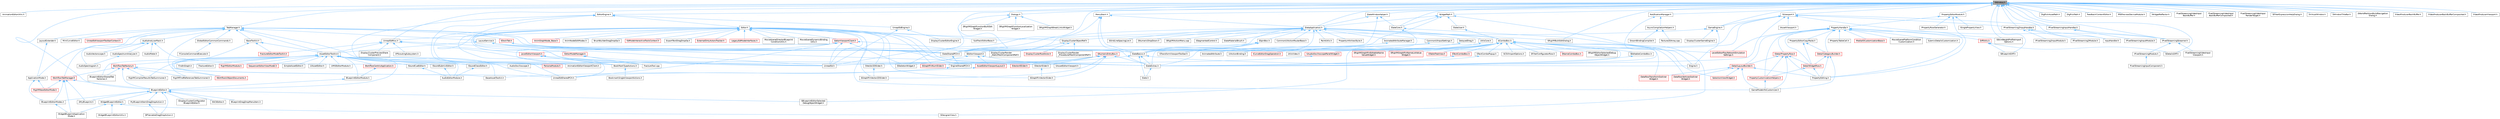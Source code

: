 digraph "SWindow.h"
{
 // INTERACTIVE_SVG=YES
 // LATEX_PDF_SIZE
  bgcolor="transparent";
  edge [fontname=Helvetica,fontsize=10,labelfontname=Helvetica,labelfontsize=10];
  node [fontname=Helvetica,fontsize=10,shape=box,height=0.2,width=0.4];
  Node1 [id="Node000001",label="SWindow.h",height=0.2,width=0.4,color="gray40", fillcolor="grey60", style="filled", fontcolor="black",tooltip=" "];
  Node1 -> Node2 [id="edge1_Node000001_Node000002",dir="back",color="steelblue1",style="solid",tooltip=" "];
  Node2 [id="Node000002",label="AnimationEditorUtils.h",height=0.2,width=0.4,color="grey40", fillcolor="white", style="filled",URL="$df/d23/AnimationEditorUtils_8h.html",tooltip=" "];
  Node1 -> Node3 [id="edge2_Node000001_Node000003",dir="back",color="steelblue1",style="solid",tooltip=" "];
  Node3 [id="Node000003",label="BlueprintEditor.h",height=0.2,width=0.4,color="grey40", fillcolor="white", style="filled",URL="$df/d7d/BlueprintEditor_8h.html",tooltip=" "];
  Node3 -> Node4 [id="edge3_Node000003_Node000004",dir="back",color="steelblue1",style="solid",tooltip=" "];
  Node4 [id="Node000004",label="BPVariableDragDropAction.h",height=0.2,width=0.4,color="grey40", fillcolor="white", style="filled",URL="$dd/d23/BPVariableDragDropAction_8h.html",tooltip=" "];
  Node3 -> Node5 [id="edge4_Node000003_Node000005",dir="back",color="steelblue1",style="solid",tooltip=" "];
  Node5 [id="Node000005",label="BlueprintDragDropMenuItem.h",height=0.2,width=0.4,color="grey40", fillcolor="white", style="filled",URL="$dc/deb/BlueprintDragDropMenuItem_8h.html",tooltip=" "];
  Node3 -> Node6 [id="edge5_Node000003_Node000006",dir="back",color="steelblue1",style="solid",tooltip=" "];
  Node6 [id="Node000006",label="BlueprintEditorModes.h",height=0.2,width=0.4,color="grey40", fillcolor="white", style="filled",URL="$d9/d70/BlueprintEditorModes_8h.html",tooltip=" "];
  Node6 -> Node7 [id="edge6_Node000006_Node000007",dir="back",color="steelblue1",style="solid",tooltip=" "];
  Node7 [id="Node000007",label="WidgetBlueprintApplication\lMode.h",height=0.2,width=0.4,color="grey40", fillcolor="white", style="filled",URL="$d3/d40/WidgetBlueprintApplicationMode_8h.html",tooltip=" "];
  Node3 -> Node8 [id="edge7_Node000003_Node000008",dir="back",color="steelblue1",style="solid",tooltip=" "];
  Node8 [id="Node000008",label="IDisplayClusterConfigurator\lBlueprintEditor.h",height=0.2,width=0.4,color="grey40", fillcolor="white", style="filled",URL="$dd/d4b/IDisplayClusterConfiguratorBlueprintEditor_8h.html",tooltip=" "];
  Node3 -> Node9 [id="edge8_Node000003_Node000009",dir="back",color="steelblue1",style="solid",tooltip=" "];
  Node9 [id="Node000009",label="MyBlueprintItemDragDropAction.h",height=0.2,width=0.4,color="grey40", fillcolor="white", style="filled",URL="$da/d11/MyBlueprintItemDragDropAction_8h.html",tooltip=" "];
  Node9 -> Node4 [id="edge9_Node000009_Node000004",dir="back",color="steelblue1",style="solid",tooltip=" "];
  Node3 -> Node10 [id="edge10_Node000003_Node000010",dir="back",color="steelblue1",style="solid",tooltip=" "];
  Node10 [id="Node000010",label="SBlueprintEditorSelected\lDebugObjectWidget.h",height=0.2,width=0.4,color="grey40", fillcolor="white", style="filled",URL="$de/d6c/SBlueprintEditorSelectedDebugObjectWidget_8h.html",tooltip=" "];
  Node3 -> Node11 [id="edge11_Node000003_Node000011",dir="back",color="steelblue1",style="solid",tooltip=" "];
  Node11 [id="Node000011",label="SMyBlueprint.h",height=0.2,width=0.4,color="grey40", fillcolor="white", style="filled",URL="$d3/d34/SMyBlueprint_8h.html",tooltip=" "];
  Node3 -> Node12 [id="edge12_Node000003_Node000012",dir="back",color="steelblue1",style="solid",tooltip=" "];
  Node12 [id="Node000012",label="SSCSEditor.h",height=0.2,width=0.4,color="grey40", fillcolor="white", style="filled",URL="$d0/d2e/SSCSEditor_8h.html",tooltip=" "];
  Node3 -> Node13 [id="edge13_Node000003_Node000013",dir="back",color="steelblue1",style="solid",tooltip=" "];
  Node13 [id="Node000013",label="WidgetBlueprintEditor.h",height=0.2,width=0.4,color="grey40", fillcolor="white", style="filled",URL="$d6/d04/WidgetBlueprintEditor_8h.html",tooltip=" "];
  Node13 -> Node14 [id="edge14_Node000013_Node000014",dir="back",color="steelblue1",style="solid",tooltip=" "];
  Node14 [id="Node000014",label="SDesignerView.h",height=0.2,width=0.4,color="grey40", fillcolor="white", style="filled",URL="$d2/d14/SDesignerView_8h.html",tooltip=" "];
  Node13 -> Node7 [id="edge15_Node000013_Node000007",dir="back",color="steelblue1",style="solid",tooltip=" "];
  Node13 -> Node15 [id="edge16_Node000013_Node000015",dir="back",color="steelblue1",style="solid",tooltip=" "];
  Node15 [id="Node000015",label="WidgetBlueprintEditorUtils.h",height=0.2,width=0.4,color="grey40", fillcolor="white", style="filled",URL="$d9/df7/WidgetBlueprintEditorUtils_8h.html",tooltip=" "];
  Node1 -> Node16 [id="edge17_Node000001_Node000016",dir="back",color="steelblue1",style="solid",tooltip=" "];
  Node16 [id="Node000016",label="Dialogs.h",height=0.2,width=0.4,color="grey40", fillcolor="white", style="filled",URL="$d2/d5c/Dialogs_8h.html",tooltip=" "];
  Node16 -> Node17 [id="edge18_Node000016_Node000017",dir="back",color="steelblue1",style="solid",tooltip=" "];
  Node17 [id="Node000017",label="SRigVMGraphBreakLinksWidget.h",height=0.2,width=0.4,color="grey40", fillcolor="white", style="filled",URL="$d8/d4a/SRigVMGraphBreakLinksWidget_8h.html",tooltip=" "];
  Node16 -> Node18 [id="edge19_Node000016_Node000018",dir="back",color="steelblue1",style="solid",tooltip=" "];
  Node18 [id="Node000018",label="SRigVMGraphFunctionBulkEdit\lWidget.h",height=0.2,width=0.4,color="grey40", fillcolor="white", style="filled",URL="$db/dbf/SRigVMGraphFunctionBulkEditWidget_8h.html",tooltip=" "];
  Node16 -> Node19 [id="edge20_Node000016_Node000019",dir="back",color="steelblue1",style="solid",tooltip=" "];
  Node19 [id="Node000019",label="SRigVMGraphFunctionLocalization\lWidget.h",height=0.2,width=0.4,color="grey40", fillcolor="white", style="filled",URL="$dd/d59/SRigVMGraphFunctionLocalizationWidget_8h.html",tooltip=" "];
  Node16 -> Node20 [id="edge21_Node000016_Node000020",dir="back",color="steelblue1",style="solid",tooltip=" "];
  Node20 [id="Node000020",label="UnrealEd.h",height=0.2,width=0.4,color="grey40", fillcolor="white", style="filled",URL="$d2/d5f/UnrealEd_8h.html",tooltip=" "];
  Node1 -> Node21 [id="edge22_Node000001_Node000021",dir="back",color="steelblue1",style="solid",tooltip=" "];
  Node21 [id="Node000021",label="DlgPickAssetPath.h",height=0.2,width=0.4,color="grey40", fillcolor="white", style="filled",URL="$db/d31/DlgPickAssetPath_8h.html",tooltip=" "];
  Node1 -> Node22 [id="edge23_Node000001_Node000022",dir="back",color="steelblue1",style="solid",tooltip=" "];
  Node22 [id="Node000022",label="DlgPickPath.h",height=0.2,width=0.4,color="grey40", fillcolor="white", style="filled",URL="$d9/d16/DlgPickPath_8h.html",tooltip=" "];
  Node1 -> Node23 [id="edge24_Node000001_Node000023",dir="back",color="steelblue1",style="solid",tooltip=" "];
  Node23 [id="Node000023",label="EditorEngine.h",height=0.2,width=0.4,color="grey40", fillcolor="white", style="filled",URL="$da/d0c/EditorEngine_8h.html",tooltip=" "];
  Node23 -> Node24 [id="edge25_Node000023_Node000024",dir="back",color="steelblue1",style="solid",tooltip=" "];
  Node24 [id="Node000024",label="BookMarkTypeActions.h",height=0.2,width=0.4,color="grey40", fillcolor="white", style="filled",URL="$d0/d2f/BookMarkTypeActions_8h.html",tooltip=" "];
  Node24 -> Node25 [id="edge26_Node000024_Node000025",dir="back",color="steelblue1",style="solid",tooltip=" "];
  Node25 [id="Node000025",label="BookmarkSingleViewportActions.h",height=0.2,width=0.4,color="grey40", fillcolor="white", style="filled",URL="$d3/dd5/BookmarkSingleViewportActions_8h.html",tooltip=" "];
  Node23 -> Node26 [id="edge27_Node000023_Node000026",dir="back",color="steelblue1",style="solid",tooltip=" "];
  Node26 [id="Node000026",label="Editor.h",height=0.2,width=0.4,color="grey40", fillcolor="white", style="filled",URL="$de/d6e/Editor_8h.html",tooltip=" "];
  Node26 -> Node27 [id="edge28_Node000026_Node000027",dir="back",color="steelblue1",style="solid",tooltip=" "];
  Node27 [id="Node000027",label="AnimGraphNode_Base.h",height=0.2,width=0.4,color="red", fillcolor="#FFF0F0", style="filled",URL="$d0/dfb/AnimGraphNode__Base_8h.html",tooltip=" "];
  Node26 -> Node119 [id="edge29_Node000026_Node000119",dir="back",color="steelblue1",style="solid",tooltip=" "];
  Node119 [id="Node000119",label="AnimNodeEditModes.h",height=0.2,width=0.4,color="grey40", fillcolor="white", style="filled",URL="$db/dde/AnimNodeEditModes_8h.html",tooltip=" "];
  Node26 -> Node24 [id="edge30_Node000026_Node000024",dir="back",color="steelblue1",style="solid",tooltip=" "];
  Node26 -> Node120 [id="edge31_Node000026_Node000120",dir="back",color="steelblue1",style="solid",tooltip=" "];
  Node120 [id="Node000120",label="BrushBuilderDragDropOp.h",height=0.2,width=0.4,color="grey40", fillcolor="white", style="filled",URL="$d9/d56/BrushBuilderDragDropOp_8h.html",tooltip=" "];
  Node26 -> Node121 [id="edge32_Node000026_Node000121",dir="back",color="steelblue1",style="solid",tooltip=" "];
  Node121 [id="Node000121",label="DisplayClusterObjectRef.h",height=0.2,width=0.4,color="grey40", fillcolor="white", style="filled",URL="$d9/d87/DisplayClusterObjectRef_8h.html",tooltip=" "];
  Node121 -> Node122 [id="edge33_Node000121_Node000122",dir="back",color="steelblue1",style="solid",tooltip=" "];
  Node122 [id="Node000122",label="DisplayClusterRender\l_ProceduralMeshComponentRef.h",height=0.2,width=0.4,color="grey40", fillcolor="white", style="filled",URL="$da/dbe/DisplayClusterRender__ProceduralMeshComponentRef_8h.html",tooltip=" "];
  Node121 -> Node123 [id="edge34_Node000121_Node000123",dir="back",color="steelblue1",style="solid",tooltip=" "];
  Node123 [id="Node000123",label="DisplayClusterRender\l_StaticMeshComponentRef.h",height=0.2,width=0.4,color="grey40", fillcolor="white", style="filled",URL="$dd/d84/DisplayClusterRender__StaticMeshComponentRef_8h.html",tooltip=" "];
  Node121 -> Node124 [id="edge35_Node000121_Node000124",dir="back",color="steelblue1",style="solid",tooltip=" "];
  Node124 [id="Node000124",label="DisplayClusterRootActor.h",height=0.2,width=0.4,color="red", fillcolor="#FFF0F0", style="filled",URL="$d0/d41/DisplayClusterRootActor_8h.html",tooltip=" "];
  Node26 -> Node129 [id="edge36_Node000026_Node000129",dir="back",color="steelblue1",style="solid",tooltip=" "];
  Node129 [id="Node000129",label="EdModeInteractiveToolsContext.h",height=0.2,width=0.4,color="red", fillcolor="#FFF0F0", style="filled",URL="$d7/da4/EdModeInteractiveToolsContext_8h.html",tooltip=" "];
  Node26 -> Node132 [id="edge37_Node000026_Node000132",dir="back",color="steelblue1",style="solid",tooltip=" "];
  Node132 [id="Node000132",label="EditorModeManager.h",height=0.2,width=0.4,color="red", fillcolor="#FFF0F0", style="filled",URL="$d9/dca/EditorModeManager_8h.html",tooltip=" "];
  Node132 -> Node131 [id="edge38_Node000132_Node000131",dir="back",color="steelblue1",style="solid",tooltip=" "];
  Node131 [id="Node000131",label="FractureTool.cpp",height=0.2,width=0.4,color="grey40", fillcolor="white", style="filled",URL="$dc/d9a/FractureTool_8cpp.html",tooltip=" "];
  Node132 -> Node20 [id="edge39_Node000132_Node000020",dir="back",color="steelblue1",style="solid",tooltip=" "];
  Node26 -> Node138 [id="edge40_Node000026_Node000138",dir="back",color="steelblue1",style="solid",tooltip=" "];
  Node138 [id="Node000138",label="EditorViewportClient.h",height=0.2,width=0.4,color="red", fillcolor="#FFF0F0", style="filled",URL="$d4/d41/EditorViewportClient_8h.html",tooltip=" "];
  Node138 -> Node139 [id="edge41_Node000138_Node000139",dir="back",color="steelblue1",style="solid",tooltip=" "];
  Node139 [id="Node000139",label="AnimationEditorViewportClient.h",height=0.2,width=0.4,color="grey40", fillcolor="white", style="filled",URL="$d1/d45/AnimationEditorViewportClient_8h.html",tooltip=" "];
  Node138 -> Node144 [id="edge42_Node000138_Node000144",dir="back",color="steelblue1",style="solid",tooltip=" "];
  Node144 [id="Node000144",label="LevelEditorViewport.h",height=0.2,width=0.4,color="red", fillcolor="#FFF0F0", style="filled",URL="$d4/ddf/LevelEditorViewport_8h.html",tooltip=" "];
  Node144 -> Node24 [id="edge43_Node000144_Node000024",dir="back",color="steelblue1",style="solid",tooltip=" "];
  Node144 -> Node131 [id="edge44_Node000144_Node000131",dir="back",color="steelblue1",style="solid",tooltip=" "];
  Node144 -> Node20 [id="edge45_Node000144_Node000020",dir="back",color="steelblue1",style="solid",tooltip=" "];
  Node138 -> Node147 [id="edge46_Node000138_Node000147",dir="back",color="steelblue1",style="solid",tooltip=" "];
  Node147 [id="Node000147",label="SEditorViewport.h",height=0.2,width=0.4,color="grey40", fillcolor="white", style="filled",URL="$dd/de0/SEditorViewport_8h.html",tooltip=" "];
  Node147 -> Node148 [id="edge47_Node000147_Node000148",dir="back",color="steelblue1",style="solid",tooltip=" "];
  Node148 [id="Node000148",label="AssetEditorViewportLayout.h",height=0.2,width=0.4,color="red", fillcolor="#FFF0F0", style="filled",URL="$df/d46/AssetEditorViewportLayout_8h.html",tooltip=" "];
  Node148 -> Node149 [id="edge48_Node000148_Node000149",dir="back",color="steelblue1",style="solid",tooltip=" "];
  Node149 [id="Node000149",label="BaseAssetToolkit.h",height=0.2,width=0.4,color="grey40", fillcolor="white", style="filled",URL="$d4/d85/BaseAssetToolkit_8h.html",tooltip=" "];
  Node147 -> Node156 [id="edge49_Node000147_Node000156",dir="back",color="steelblue1",style="solid",tooltip=" "];
  Node156 [id="Node000156",label="SAssetEditorViewport.h",height=0.2,width=0.4,color="grey40", fillcolor="white", style="filled",URL="$df/d5a/SAssetEditorViewport_8h.html",tooltip=" "];
  Node147 -> Node157 [id="edge50_Node000147_Node000157",dir="back",color="steelblue1",style="solid",tooltip=" "];
  Node157 [id="Node000157",label="SSkeletonWidget.h",height=0.2,width=0.4,color="grey40", fillcolor="white", style="filled",URL="$dd/da7/SSkeletonWidget_8h.html",tooltip=" "];
  Node138 -> Node157 [id="edge51_Node000138_Node000157",dir="back",color="steelblue1",style="solid",tooltip=" "];
  Node138 -> Node20 [id="edge52_Node000138_Node000020",dir="back",color="steelblue1",style="solid",tooltip=" "];
  Node138 -> Node158 [id="edge53_Node000138_Node000158",dir="back",color="steelblue1",style="solid",tooltip=" "];
  Node158 [id="Node000158",label="UnrealEdSharedPCH.h",height=0.2,width=0.4,color="grey40", fillcolor="white", style="filled",URL="$d1/de6/UnrealEdSharedPCH_8h.html",tooltip=" "];
  Node26 -> Node159 [id="edge54_Node000026_Node000159",dir="back",color="steelblue1",style="solid",tooltip=" "];
  Node159 [id="Node000159",label="ExportTextDragDropOp.h",height=0.2,width=0.4,color="grey40", fillcolor="white", style="filled",URL="$de/d5c/ExportTextDragDropOp_8h.html",tooltip=" "];
  Node26 -> Node160 [id="edge55_Node000026_Node000160",dir="back",color="steelblue1",style="solid",tooltip=" "];
  Node160 [id="Node000160",label="ExternalDirtyActorsTracker.h",height=0.2,width=0.4,color="red", fillcolor="#FFF0F0", style="filled",URL="$db/d89/ExternalDirtyActorsTracker_8h.html",tooltip=" "];
  Node26 -> Node131 [id="edge56_Node000026_Node000131",dir="back",color="steelblue1",style="solid",tooltip=" "];
  Node26 -> Node179 [id="edge57_Node000026_Node000179",dir="back",color="steelblue1",style="solid",tooltip=" "];
  Node179 [id="Node000179",label="GameModeInfoCustomizer.h",height=0.2,width=0.4,color="grey40", fillcolor="white", style="filled",URL="$d5/df3/GameModeInfoCustomizer_8h.html",tooltip=" "];
  Node26 -> Node180 [id="edge58_Node000026_Node000180",dir="back",color="steelblue1",style="solid",tooltip=" "];
  Node180 [id="Node000180",label="LegacyEdModeInterfaces.h",height=0.2,width=0.4,color="red", fillcolor="#FFF0F0", style="filled",URL="$da/d0a/LegacyEdModeInterfaces_8h.html",tooltip=" "];
  Node26 -> Node187 [id="edge59_Node000026_Node000187",dir="back",color="steelblue1",style="solid",tooltip=" "];
  Node187 [id="Node000187",label="MovieSceneDirectorBlueprint\lConditionUtils.h",height=0.2,width=0.4,color="grey40", fillcolor="white", style="filled",URL="$d4/d8a/MovieSceneDirectorBlueprintConditionUtils_8h.html",tooltip=" "];
  Node26 -> Node188 [id="edge60_Node000026_Node000188",dir="back",color="steelblue1",style="solid",tooltip=" "];
  Node188 [id="Node000188",label="MovieSceneDynamicBinding\lUtils.h",height=0.2,width=0.4,color="grey40", fillcolor="white", style="filled",URL="$df/dce/MovieSceneDynamicBindingUtils_8h.html",tooltip=" "];
  Node26 -> Node189 [id="edge61_Node000026_Node000189",dir="back",color="steelblue1",style="solid",tooltip=" "];
  Node189 [id="Node000189",label="PersonaModule.h",height=0.2,width=0.4,color="red", fillcolor="#FFF0F0", style="filled",URL="$de/d74/PersonaModule_8h.html",tooltip=" "];
  Node26 -> Node191 [id="edge62_Node000026_Node000191",dir="back",color="steelblue1",style="solid",tooltip=" "];
  Node191 [id="Node000191",label="SGraphPinNumSlider.h",height=0.2,width=0.4,color="red", fillcolor="#FFF0F0", style="filled",URL="$d5/d00/SGraphPinNumSlider_8h.html",tooltip=" "];
  Node26 -> Node193 [id="edge63_Node000026_Node000193",dir="back",color="steelblue1",style="solid",tooltip=" "];
  Node193 [id="Node000193",label="SGraphPinVector2DSlider.h",height=0.2,width=0.4,color="grey40", fillcolor="white", style="filled",URL="$d7/d05/SGraphPinVector2DSlider_8h.html",tooltip=" "];
  Node26 -> Node194 [id="edge64_Node000026_Node000194",dir="back",color="steelblue1",style="solid",tooltip=" "];
  Node194 [id="Node000194",label="SGraphPinVectorSlider.h",height=0.2,width=0.4,color="grey40", fillcolor="white", style="filled",URL="$dc/d38/SGraphPinVectorSlider_8h.html",tooltip=" "];
  Node26 -> Node195 [id="edge65_Node000026_Node000195",dir="back",color="steelblue1",style="solid",tooltip=" "];
  Node195 [id="Node000195",label="SVector2DSlider.h",height=0.2,width=0.4,color="grey40", fillcolor="white", style="filled",URL="$de/d67/SVector2DSlider_8h.html",tooltip=" "];
  Node195 -> Node193 [id="edge66_Node000195_Node000193",dir="back",color="steelblue1",style="solid",tooltip=" "];
  Node26 -> Node196 [id="edge67_Node000026_Node000196",dir="back",color="steelblue1",style="solid",tooltip=" "];
  Node196 [id="Node000196",label="SVector4Slider.h",height=0.2,width=0.4,color="red", fillcolor="#FFF0F0", style="filled",URL="$d4/dec/SVector4Slider_8h.html",tooltip=" "];
  Node26 -> Node198 [id="edge68_Node000026_Node000198",dir="back",color="steelblue1",style="solid",tooltip=" "];
  Node198 [id="Node000198",label="SVectorSlider.h",height=0.2,width=0.4,color="grey40", fillcolor="white", style="filled",URL="$d2/db5/SVectorSlider_8h.html",tooltip=" "];
  Node198 -> Node194 [id="edge69_Node000198_Node000194",dir="back",color="steelblue1",style="solid",tooltip=" "];
  Node26 -> Node199 [id="edge70_Node000026_Node000199",dir="back",color="steelblue1",style="solid",tooltip=" "];
  Node199 [id="Node000199",label="SubTrackEditorBase.h",height=0.2,width=0.4,color="grey40", fillcolor="white", style="filled",URL="$db/d33/SubTrackEditorBase_8h.html",tooltip=" "];
  Node26 -> Node20 [id="edge71_Node000026_Node000020",dir="back",color="steelblue1",style="solid",tooltip=" "];
  Node26 -> Node200 [id="edge72_Node000026_Node000200",dir="back",color="steelblue1",style="solid",tooltip=" "];
  Node200 [id="Node000200",label="UnrealEdMisc.h",height=0.2,width=0.4,color="grey40", fillcolor="white", style="filled",URL="$da/d70/UnrealEdMisc_8h.html",tooltip=" "];
  Node200 -> Node201 [id="edge73_Node000200_Node000201",dir="back",color="steelblue1",style="solid",tooltip=" "];
  Node201 [id="Node000201",label="AssetEditorToolkit.h",height=0.2,width=0.4,color="grey40", fillcolor="white", style="filled",URL="$d9/d8b/AssetEditorToolkit_8h.html",tooltip=" "];
  Node201 -> Node139 [id="edge74_Node000201_Node000139",dir="back",color="steelblue1",style="solid",tooltip=" "];
  Node201 -> Node202 [id="edge75_Node000201_Node000202",dir="back",color="steelblue1",style="solid",tooltip=" "];
  Node202 [id="Node000202",label="AudioEditorModule.h",height=0.2,width=0.4,color="grey40", fillcolor="white", style="filled",URL="$d4/d28/AudioEditorModule_8h.html",tooltip=" "];
  Node201 -> Node149 [id="edge76_Node000201_Node000149",dir="back",color="steelblue1",style="solid",tooltip=" "];
  Node201 -> Node3 [id="edge77_Node000201_Node000003",dir="back",color="steelblue1",style="solid",tooltip=" "];
  Node201 -> Node203 [id="edge78_Node000201_Node000203",dir="back",color="steelblue1",style="solid",tooltip=" "];
  Node203 [id="Node000203",label="BlueprintEditorModule.h",height=0.2,width=0.4,color="grey40", fillcolor="white", style="filled",URL="$df/d39/BlueprintEditorModule_8h.html",tooltip=" "];
  Node203 -> Node3 [id="edge79_Node000203_Node000003",dir="back",color="steelblue1",style="solid",tooltip=" "];
  Node201 -> Node204 [id="edge80_Node000201_Node000204",dir="back",color="steelblue1",style="solid",tooltip=" "];
  Node204 [id="Node000204",label="BlueprintEditorSharedTab\lFactories.h",height=0.2,width=0.4,color="grey40", fillcolor="white", style="filled",URL="$d3/d15/BlueprintEditorSharedTabFactories_8h.html",tooltip=" "];
  Node201 -> Node205 [id="edge81_Node000201_Node000205",dir="back",color="steelblue1",style="solid",tooltip=" "];
  Node205 [id="Node000205",label="FindInGraph.h",height=0.2,width=0.4,color="grey40", fillcolor="white", style="filled",URL="$de/d36/FindInGraph_8h.html",tooltip=" "];
  Node201 -> Node206 [id="edge82_Node000201_Node000206",dir="back",color="steelblue1",style="solid",tooltip=" "];
  Node206 [id="Node000206",label="FractureEditor.h",height=0.2,width=0.4,color="grey40", fillcolor="white", style="filled",URL="$db/df2/FractureEditor_8h.html",tooltip=" "];
  Node201 -> Node207 [id="edge83_Node000201_Node000207",dir="back",color="steelblue1",style="solid",tooltip=" "];
  Node207 [id="Node000207",label="ISoundClassEditor.h",height=0.2,width=0.4,color="grey40", fillcolor="white", style="filled",URL="$de/db1/ISoundClassEditor_8h.html",tooltip=" "];
  Node207 -> Node202 [id="edge84_Node000207_Node000202",dir="back",color="steelblue1",style="solid",tooltip=" "];
  Node201 -> Node208 [id="edge85_Node000201_Node000208",dir="back",color="steelblue1",style="solid",tooltip=" "];
  Node208 [id="Node000208",label="ISoundCueEditor.h",height=0.2,width=0.4,color="grey40", fillcolor="white", style="filled",URL="$d6/d6a/ISoundCueEditor_8h.html",tooltip=" "];
  Node208 -> Node202 [id="edge86_Node000208_Node000202",dir="back",color="steelblue1",style="solid",tooltip=" "];
  Node201 -> Node209 [id="edge87_Node000201_Node000209",dir="back",color="steelblue1",style="solid",tooltip=" "];
  Node209 [id="Node000209",label="ISoundSubmixEditor.h",height=0.2,width=0.4,color="grey40", fillcolor="white", style="filled",URL="$dd/dca/ISoundSubmixEditor_8h.html",tooltip=" "];
  Node209 -> Node202 [id="edge88_Node000209_Node000202",dir="back",color="steelblue1",style="solid",tooltip=" "];
  Node201 -> Node189 [id="edge89_Node000201_Node000189",dir="back",color="steelblue1",style="solid",tooltip=" "];
  Node201 -> Node210 [id="edge90_Node000201_Node000210",dir="back",color="steelblue1",style="solid",tooltip=" "];
  Node210 [id="Node000210",label="RigVMCompilerResultsTabSummoner.h",height=0.2,width=0.4,color="grey40", fillcolor="white", style="filled",URL="$dd/d05/RigVMCompilerResultsTabSummoner_8h.html",tooltip=" "];
  Node201 -> Node211 [id="edge91_Node000201_Node000211",dir="back",color="steelblue1",style="solid",tooltip=" "];
  Node211 [id="Node000211",label="RigVMEditorModule.h",height=0.2,width=0.4,color="red", fillcolor="#FFF0F0", style="filled",URL="$df/d47/RigVMEditorModule_8h.html",tooltip=" "];
  Node201 -> Node217 [id="edge92_Node000201_Node000217",dir="back",color="steelblue1",style="solid",tooltip=" "];
  Node217 [id="Node000217",label="RigVMFindReferencesTabSummoner.h",height=0.2,width=0.4,color="grey40", fillcolor="white", style="filled",URL="$d5/d7d/RigVMFindReferencesTabSummoner_8h.html",tooltip=" "];
  Node201 -> Node218 [id="edge93_Node000201_Node000218",dir="back",color="steelblue1",style="solid",tooltip=" "];
  Node218 [id="Node000218",label="SequencerEditorViewModel.h",height=0.2,width=0.4,color="red", fillcolor="#FFF0F0", style="filled",URL="$da/d57/SequencerEditorViewModel_8h.html",tooltip=" "];
  Node201 -> Node228 [id="edge94_Node000201_Node000228",dir="back",color="steelblue1",style="solid",tooltip=" "];
  Node228 [id="Node000228",label="SimpleAssetEditor.h",height=0.2,width=0.4,color="grey40", fillcolor="white", style="filled",URL="$da/d6e/SimpleAssetEditor_8h.html",tooltip=" "];
  Node201 -> Node229 [id="edge95_Node000201_Node000229",dir="back",color="steelblue1",style="solid",tooltip=" "];
  Node229 [id="Node000229",label="UAssetEditor.h",height=0.2,width=0.4,color="grey40", fillcolor="white", style="filled",URL="$da/dda/UAssetEditor_8h.html",tooltip=" "];
  Node201 -> Node230 [id="edge96_Node000201_Node000230",dir="back",color="steelblue1",style="solid",tooltip=" "];
  Node230 [id="Node000230",label="UMGEditorModule.h",height=0.2,width=0.4,color="grey40", fillcolor="white", style="filled",URL="$db/d6a/UMGEditorModule_8h.html",tooltip=" "];
  Node201 -> Node158 [id="edge97_Node000201_Node000158",dir="back",color="steelblue1",style="solid",tooltip=" "];
  Node201 -> Node231 [id="edge98_Node000201_Node000231",dir="back",color="steelblue1",style="solid",tooltip=" "];
  Node231 [id="Node000231",label="WorkflowCentricApplication.h",height=0.2,width=0.4,color="red", fillcolor="#FFF0F0", style="filled",URL="$dc/dc7/WorkflowCentricApplication_8h.html",tooltip=" "];
  Node231 -> Node203 [id="edge99_Node000231_Node000203",dir="back",color="steelblue1",style="solid",tooltip=" "];
  Node201 -> Node234 [id="edge100_Node000201_Node000234",dir="back",color="steelblue1",style="solid",tooltip=" "];
  Node234 [id="Node000234",label="WorkflowTabFactory.h",height=0.2,width=0.4,color="red", fillcolor="#FFF0F0", style="filled",URL="$d9/dfb/WorkflowTabFactory_8h.html",tooltip=" "];
  Node234 -> Node3 [id="edge101_Node000234_Node000003",dir="back",color="steelblue1",style="solid",tooltip=" "];
  Node234 -> Node204 [id="edge102_Node000234_Node000204",dir="back",color="steelblue1",style="solid",tooltip=" "];
  Node234 -> Node210 [id="edge103_Node000234_Node000210",dir="back",color="steelblue1",style="solid",tooltip=" "];
  Node234 -> Node217 [id="edge104_Node000234_Node000217",dir="back",color="steelblue1",style="solid",tooltip=" "];
  Node234 -> Node239 [id="edge105_Node000234_Node000239",dir="back",color="steelblue1",style="solid",tooltip=" "];
  Node239 [id="Node000239",label="WorkflowTabManager.h",height=0.2,width=0.4,color="red", fillcolor="#FFF0F0", style="filled",URL="$d7/d36/WorkflowTabManager_8h.html",tooltip=" "];
  Node239 -> Node3 [id="edge106_Node000239_Node000003",dir="back",color="steelblue1",style="solid",tooltip=" "];
  Node239 -> Node6 [id="edge107_Node000239_Node000006",dir="back",color="steelblue1",style="solid",tooltip=" "];
  Node239 -> Node240 [id="edge108_Node000239_Node000240",dir="back",color="steelblue1",style="solid",tooltip=" "];
  Node240 [id="Node000240",label="RigVMNewEditorMode.h",height=0.2,width=0.4,color="red", fillcolor="#FFF0F0", style="filled",URL="$de/d0a/RigVMNewEditorMode_8h.html",tooltip=" "];
  Node239 -> Node11 [id="edge109_Node000239_Node000011",dir="back",color="steelblue1",style="solid",tooltip=" "];
  Node239 -> Node7 [id="edge110_Node000239_Node000007",dir="back",color="steelblue1",style="solid",tooltip=" "];
  Node234 -> Node241 [id="edge111_Node000234_Node000241",dir="back",color="steelblue1",style="solid",tooltip=" "];
  Node241 [id="Node000241",label="WorkflowUObjectDocuments.h",height=0.2,width=0.4,color="red", fillcolor="#FFF0F0", style="filled",URL="$d1/db5/WorkflowUObjectDocuments_8h.html",tooltip=" "];
  Node201 -> Node241 [id="edge112_Node000201_Node000241",dir="back",color="steelblue1",style="solid",tooltip=" "];
  Node200 -> Node243 [id="edge113_Node000200_Node000243",dir="back",color="steelblue1",style="solid",tooltip=" "];
  Node243 [id="Node000243",label="DisplayClusterPreviewShare\lComponent.h",height=0.2,width=0.4,color="grey40", fillcolor="white", style="filled",URL="$d0/d2c/DisplayClusterPreviewShareComponent_8h.html",tooltip=" "];
  Node200 -> Node244 [id="edge114_Node000200_Node000244",dir="back",color="steelblue1",style="solid",tooltip=" "];
  Node244 [id="Node000244",label="FractureEditorModeToolkit.h",height=0.2,width=0.4,color="red", fillcolor="#FFF0F0", style="filled",URL="$da/d01/FractureEditorModeToolkit_8h.html",tooltip=" "];
  Node200 -> Node144 [id="edge115_Node000200_Node000144",dir="back",color="steelblue1",style="solid",tooltip=" "];
  Node200 -> Node20 [id="edge116_Node000200_Node000020",dir="back",color="steelblue1",style="solid",tooltip=" "];
  Node200 -> Node245 [id="edge117_Node000200_Node000245",dir="back",color="steelblue1",style="solid",tooltip=" "];
  Node245 [id="Node000245",label="VPScoutingSubsystem.h",height=0.2,width=0.4,color="grey40", fillcolor="white", style="filled",URL="$df/d2a/VPScoutingSubsystem_8h.html",tooltip=" "];
  Node26 -> Node158 [id="edge118_Node000026_Node000158",dir="back",color="steelblue1",style="solid",tooltip=" "];
  Node23 -> Node20 [id="edge119_Node000023_Node000020",dir="back",color="steelblue1",style="solid",tooltip=" "];
  Node23 -> Node246 [id="edge120_Node000023_Node000246",dir="back",color="steelblue1",style="solid",tooltip=" "];
  Node246 [id="Node000246",label="UnrealEdEngine.h",height=0.2,width=0.4,color="grey40", fillcolor="white", style="filled",URL="$d2/d51/UnrealEdEngine_8h.html",tooltip=" "];
  Node246 -> Node247 [id="edge121_Node000246_Node000247",dir="back",color="steelblue1",style="solid",tooltip=" "];
  Node247 [id="Node000247",label="DisplayClusterEditorEngine.h",height=0.2,width=0.4,color="grey40", fillcolor="white", style="filled",URL="$d3/d58/DisplayClusterEditorEngine_8h.html",tooltip=" "];
  Node246 -> Node20 [id="edge122_Node000246_Node000020",dir="back",color="steelblue1",style="solid",tooltip=" "];
  Node23 -> Node158 [id="edge123_Node000023_Node000158",dir="back",color="steelblue1",style="solid",tooltip=" "];
  Node1 -> Node248 [id="edge124_Node000001_Node000248",dir="back",color="steelblue1",style="solid",tooltip=" "];
  Node248 [id="Node000248",label="FeedbackContextEditor.h",height=0.2,width=0.4,color="grey40", fillcolor="white", style="filled",URL="$de/d93/FeedbackContextEditor_8h.html",tooltip=" "];
  Node1 -> Node249 [id="edge125_Node000001_Node000249",dir="back",color="steelblue1",style="solid",tooltip=" "];
  Node249 [id="Node000249",label="GameEngine.h",height=0.2,width=0.4,color="grey40", fillcolor="white", style="filled",URL="$d7/d1f/GameEngine_8h.html",tooltip=" "];
  Node249 -> Node250 [id="edge126_Node000249_Node000250",dir="back",color="steelblue1",style="solid",tooltip=" "];
  Node250 [id="Node000250",label="DisplayClusterGameEngine.h",height=0.2,width=0.4,color="grey40", fillcolor="white", style="filled",URL="$da/d8f/DisplayClusterGameEngine_8h.html",tooltip=" "];
  Node249 -> Node121 [id="edge127_Node000249_Node000121",dir="back",color="steelblue1",style="solid",tooltip=" "];
  Node249 -> Node251 [id="edge128_Node000249_Node000251",dir="back",color="steelblue1",style="solid",tooltip=" "];
  Node251 [id="Node000251",label="Engine.h",height=0.2,width=0.4,color="grey40", fillcolor="white", style="filled",URL="$d1/d34/Public_2Engine_8h.html",tooltip=" "];
  Node1 -> Node252 [id="edge129_Node000001_Node000252",dir="back",color="steelblue1",style="solid",tooltip=" "];
  Node252 [id="Node000252",label="IPIEPreviewDeviceModule.h",height=0.2,width=0.4,color="grey40", fillcolor="white", style="filled",URL="$d1/d37/IPIEPreviewDeviceModule_8h.html",tooltip=" "];
  Node1 -> Node253 [id="edge130_Node000001_Node000253",dir="back",color="steelblue1",style="solid",tooltip=" "];
  Node253 [id="Node000253",label="IPixelStreaming2InputHandler.h",height=0.2,width=0.4,color="grey40", fillcolor="white", style="filled",URL="$df/d15/IPixelStreaming2InputHandler_8h.html",tooltip=" "];
  Node253 -> Node254 [id="edge131_Node000253_Node000254",dir="back",color="steelblue1",style="solid",tooltip=" "];
  Node254 [id="Node000254",label="IPixelStreaming2InputModule.h",height=0.2,width=0.4,color="grey40", fillcolor="white", style="filled",URL="$df/d2f/IPixelStreaming2InputModule_8h.html",tooltip=" "];
  Node253 -> Node255 [id="edge132_Node000253_Node000255",dir="back",color="steelblue1",style="solid",tooltip=" "];
  Node255 [id="Node000255",label="IPixelStreaming2Module.h",height=0.2,width=0.4,color="grey40", fillcolor="white", style="filled",URL="$d5/dad/IPixelStreaming2Module_8h.html",tooltip=" "];
  Node253 -> Node256 [id="edge133_Node000253_Node000256",dir="back",color="steelblue1",style="solid",tooltip=" "];
  Node256 [id="Node000256",label="InputHandler.h",height=0.2,width=0.4,color="grey40", fillcolor="white", style="filled",URL="$df/d2f/InputHandler_8h.html",tooltip=" "];
  Node1 -> Node257 [id="edge134_Node000001_Node000257",dir="back",color="steelblue1",style="solid",tooltip=" "];
  Node257 [id="Node000257",label="IPixelStreamingInputHandler.h",height=0.2,width=0.4,color="grey40", fillcolor="white", style="filled",URL="$d2/d0f/IPixelStreamingInputHandler_8h.html",tooltip=" "];
  Node257 -> Node258 [id="edge135_Node000257_Node000258",dir="back",color="steelblue1",style="solid",tooltip=" "];
  Node258 [id="Node000258",label="IPixelStreamingInputModule.h",height=0.2,width=0.4,color="grey40", fillcolor="white", style="filled",URL="$da/d36/IPixelStreamingInputModule_8h.html",tooltip=" "];
  Node257 -> Node259 [id="edge136_Node000257_Node000259",dir="back",color="steelblue1",style="solid",tooltip=" "];
  Node259 [id="Node000259",label="IPixelStreamingStreamer.h",height=0.2,width=0.4,color="grey40", fillcolor="white", style="filled",URL="$d8/d28/IPixelStreamingStreamer_8h.html",tooltip=" "];
  Node259 -> Node260 [id="edge137_Node000259_Node000260",dir="back",color="steelblue1",style="solid",tooltip=" "];
  Node260 [id="Node000260",label="IPixelStreamingModule.h",height=0.2,width=0.4,color="grey40", fillcolor="white", style="filled",URL="$d2/d87/IPixelStreamingModule_8h.html",tooltip=" "];
  Node260 -> Node261 [id="edge138_Node000260_Node000261",dir="back",color="steelblue1",style="solid",tooltip=" "];
  Node261 [id="Node000261",label="PixelStreamingInputComponent.h",height=0.2,width=0.4,color="grey40", fillcolor="white", style="filled",URL="$d5/d26/PixelStreamingInputComponent_8h.html",tooltip=" "];
  Node259 -> Node262 [id="edge139_Node000259_Node000262",dir="back",color="steelblue1",style="solid",tooltip=" "];
  Node262 [id="Node000262",label="PixelStreamingVideoInput\lViewport.h",height=0.2,width=0.4,color="grey40", fillcolor="white", style="filled",URL="$d1/dbc/PixelStreamingVideoInputViewport_8h.html",tooltip=" "];
  Node1 -> Node259 [id="edge140_Node000001_Node000259",dir="back",color="steelblue1",style="solid",tooltip=" "];
  Node1 -> Node263 [id="edge141_Node000001_Node000263",dir="back",color="steelblue1",style="solid",tooltip=" "];
  Node263 [id="Node000263",label="IWidgetReflector.h",height=0.2,width=0.4,color="grey40", fillcolor="white", style="filled",URL="$d4/d66/IWidgetReflector_8h.html",tooltip=" "];
  Node1 -> Node256 [id="edge142_Node000001_Node000256",dir="back",color="steelblue1",style="solid",tooltip=" "];
  Node1 -> Node264 [id="edge143_Node000001_Node000264",dir="back",color="steelblue1",style="solid",tooltip=" "];
  Node264 [id="Node000264",label="MenuStack.h",height=0.2,width=0.4,color="grey40", fillcolor="white", style="filled",URL="$d8/d80/MenuStack_8h.html",tooltip=" "];
  Node264 -> Node265 [id="edge144_Node000264_Node000265",dir="back",color="steelblue1",style="solid",tooltip=" "];
  Node265 [id="Node000265",label="SlateApplication.h",height=0.2,width=0.4,color="grey40", fillcolor="white", style="filled",URL="$db/d28/SlateApplication_8h.html",tooltip=" "];
  Node265 -> Node266 [id="edge145_Node000265_Node000266",dir="back",color="steelblue1",style="solid",tooltip=" "];
  Node266 [id="Node000266",label="AnimatedAttributeManager.h",height=0.2,width=0.4,color="grey40", fillcolor="white", style="filled",URL="$d8/d68/AnimatedAttributeManager_8h.html",tooltip=" "];
  Node266 -> Node267 [id="edge146_Node000266_Node000267",dir="back",color="steelblue1",style="solid",tooltip=" "];
  Node267 [id="Node000267",label="AnimatedAttribute.h",height=0.2,width=0.4,color="grey40", fillcolor="white", style="filled",URL="$dd/df4/AnimatedAttribute_8h.html",tooltip=" "];
  Node265 -> Node268 [id="edge147_Node000265_Node000268",dir="back",color="steelblue1",style="solid",tooltip=" "];
  Node268 [id="Node000268",label="CommonUIActionRouterBase.h",height=0.2,width=0.4,color="grey40", fillcolor="white", style="filled",URL="$d9/dd5/CommonUIActionRouterBase_8h.html",tooltip=" "];
  Node265 -> Node269 [id="edge148_Node000265_Node000269",dir="back",color="steelblue1",style="solid",tooltip=" "];
  Node269 [id="Node000269",label="CommonUIInputSettings.h",height=0.2,width=0.4,color="grey40", fillcolor="white", style="filled",URL="$d4/d5b/CommonUIInputSettings_8h.html",tooltip=" "];
  Node269 -> Node270 [id="edge149_Node000269_Node000270",dir="back",color="steelblue1",style="solid",tooltip=" "];
  Node270 [id="Node000270",label="UIActionBinding.h",height=0.2,width=0.4,color="grey40", fillcolor="white", style="filled",URL="$d9/d31/UIActionBinding_8h.html",tooltip=" "];
  Node265 -> Node271 [id="edge150_Node000265_Node000271",dir="back",color="steelblue1",style="solid",tooltip=" "];
  Node271 [id="Node000271",label="DelayedDrag.h",height=0.2,width=0.4,color="grey40", fillcolor="white", style="filled",URL="$d7/d2b/DelayedDrag_8h.html",tooltip=" "];
  Node271 -> Node272 [id="edge151_Node000271_Node000272",dir="back",color="steelblue1",style="solid",tooltip=" "];
  Node272 [id="Node000272",label="ICurveEditorDragOperation.h",height=0.2,width=0.4,color="red", fillcolor="#FFF0F0", style="filled",URL="$d7/d15/ICurveEditorDragOperation_8h.html",tooltip=" "];
  Node265 -> Node296 [id="edge152_Node000265_Node000296",dir="back",color="steelblue1",style="solid",tooltip=" "];
  Node296 [id="Node000296",label="PaintUtils.h",height=0.2,width=0.4,color="grey40", fillcolor="white", style="filled",URL="$d9/da6/PaintUtils_8h.html",tooltip=" "];
  Node265 -> Node297 [id="edge153_Node000265_Node000297",dir="back",color="steelblue1",style="solid",tooltip=" "];
  Node297 [id="Node000297",label="PropertyInfoViewStyle.h",height=0.2,width=0.4,color="grey40", fillcolor="white", style="filled",URL="$d0/da8/PropertyInfoViewStyle_8h.html",tooltip=" "];
  Node265 -> Node298 [id="edge154_Node000265_Node000298",dir="back",color="steelblue1",style="solid",tooltip=" "];
  Node298 [id="Node000298",label="SComboBox.h",height=0.2,width=0.4,color="grey40", fillcolor="white", style="filled",URL="$d2/dd5/SComboBox_8h.html",tooltip=" "];
  Node298 -> Node299 [id="edge155_Node000298_Node000299",dir="back",color="steelblue1",style="solid",tooltip=" "];
  Node299 [id="Node000299",label="DataflowTransformOutliner\lWidget.h",height=0.2,width=0.4,color="red", fillcolor="#FFF0F0", style="filled",URL="$d8/df9/DataflowTransformOutlinerWidget_8h.html",tooltip=" "];
  Node298 -> Node301 [id="edge156_Node000298_Node000301",dir="back",color="steelblue1",style="solid",tooltip=" "];
  Node301 [id="Node000301",label="DataflowVerticesOutliner\lWidget.h",height=0.2,width=0.4,color="red", fillcolor="#FFF0F0", style="filled",URL="$dd/deb/DataflowVerticesOutlinerWidget_8h.html",tooltip=" "];
  Node298 -> Node302 [id="edge157_Node000298_Node000302",dir="back",color="steelblue1",style="solid",tooltip=" "];
  Node302 [id="Node000302",label="LevelEditorPlayNetworkEmulation\lSettings.h",height=0.2,width=0.4,color="red", fillcolor="#FFF0F0", style="filled",URL="$d4/d35/LevelEditorPlayNetworkEmulationSettings_8h.html",tooltip=" "];
  Node298 -> Node304 [id="edge158_Node000298_Node000304",dir="back",color="steelblue1",style="solid",tooltip=" "];
  Node304 [id="Node000304",label="SAudioOscilloscopePanelWidget.h",height=0.2,width=0.4,color="red", fillcolor="#FFF0F0", style="filled",URL="$db/d7e/SAudioOscilloscopePanelWidget_8h.html",tooltip=" "];
  Node304 -> Node305 [id="edge159_Node000304_Node000305",dir="back",color="steelblue1",style="solid",tooltip=" "];
  Node305 [id="Node000305",label="AudioOscilloscope.h",height=0.2,width=0.4,color="grey40", fillcolor="white", style="filled",URL="$d5/d81/AudioOscilloscope_8h.html",tooltip=" "];
  Node298 -> Node10 [id="edge160_Node000298_Node000010",dir="back",color="steelblue1",style="solid",tooltip=" "];
  Node298 -> Node307 [id="edge161_Node000298_Node000307",dir="back",color="steelblue1",style="solid",tooltip=" "];
  Node307 [id="Node000307",label="SCSVImportOptions.h",height=0.2,width=0.4,color="grey40", fillcolor="white", style="filled",URL="$d7/dfe/SCSVImportOptions_8h.html",tooltip=" "];
  Node298 -> Node308 [id="edge162_Node000298_Node000308",dir="back",color="steelblue1",style="solid",tooltip=" "];
  Node308 [id="Node000308",label="SEditableComboBox.h",height=0.2,width=0.4,color="grey40", fillcolor="white", style="filled",URL="$d0/d8c/SEditableComboBox_8h.html",tooltip=" "];
  Node308 -> Node309 [id="edge163_Node000308_Node000309",dir="back",color="steelblue1",style="solid",tooltip=" "];
  Node309 [id="Node000309",label="SlateExtras.h",height=0.2,width=0.4,color="grey40", fillcolor="white", style="filled",URL="$d8/dec/SlateExtras_8h.html",tooltip=" "];
  Node309 -> Node310 [id="edge164_Node000309_Node000310",dir="back",color="steelblue1",style="solid",tooltip=" "];
  Node310 [id="Node000310",label="Slate.h",height=0.2,width=0.4,color="grey40", fillcolor="white", style="filled",URL="$d2/dc0/Slate_8h.html",tooltip=" "];
  Node298 -> Node311 [id="edge165_Node000298_Node000311",dir="back",color="steelblue1",style="solid",tooltip=" "];
  Node311 [id="Node000311",label="SFilterConfiguratorRow.h",height=0.2,width=0.4,color="grey40", fillcolor="white", style="filled",URL="$d2/d18/SFilterConfiguratorRow_8h.html",tooltip=" "];
  Node298 -> Node312 [id="edge166_Node000298_Node000312",dir="back",color="steelblue1",style="solid",tooltip=" "];
  Node312 [id="Node000312",label="SNameComboBox.h",height=0.2,width=0.4,color="red", fillcolor="#FFF0F0", style="filled",URL="$d8/d4b/SNameComboBox_8h.html",tooltip=" "];
  Node298 -> Node216 [id="edge167_Node000298_Node000216",dir="back",color="steelblue1",style="solid",tooltip=" "];
  Node216 [id="Node000216",label="SRigVMEditorSelectedDebug\lObjectWidget.h",height=0.2,width=0.4,color="grey40", fillcolor="white", style="filled",URL="$d9/dcd/SRigVMEditorSelectedDebugObjectWidget_8h.html",tooltip=" "];
  Node298 -> Node315 [id="edge168_Node000298_Node000315",dir="back",color="steelblue1",style="solid",tooltip=" "];
  Node315 [id="Node000315",label="SRigVMGraphPinEditableName\lValueWidget.h",height=0.2,width=0.4,color="red", fillcolor="#FFF0F0", style="filled",URL="$da/d0c/SRigVMGraphPinEditableNameValueWidget_8h.html",tooltip=" "];
  Node298 -> Node318 [id="edge169_Node000298_Node000318",dir="back",color="steelblue1",style="solid",tooltip=" "];
  Node318 [id="Node000318",label="SRigVMGraphPinNameListValue\lWidget.h",height=0.2,width=0.4,color="red", fillcolor="#FFF0F0", style="filled",URL="$dc/dac/SRigVMGraphPinNameListValueWidget_8h.html",tooltip=" "];
  Node298 -> Node321 [id="edge170_Node000298_Node000321",dir="back",color="steelblue1",style="solid",tooltip=" "];
  Node321 [id="Node000321",label="STableTreeView.h",height=0.2,width=0.4,color="red", fillcolor="#FFF0F0", style="filled",URL="$dd/d46/STableTreeView_8h.html",tooltip=" "];
  Node298 -> Node324 [id="edge171_Node000298_Node000324",dir="back",color="steelblue1",style="solid",tooltip=" "];
  Node324 [id="Node000324",label="STextComboBox.h",height=0.2,width=0.4,color="red", fillcolor="#FFF0F0", style="filled",URL="$d6/d14/STextComboBox_8h.html",tooltip=" "];
  Node324 -> Node309 [id="edge172_Node000324_Node000309",dir="back",color="steelblue1",style="solid",tooltip=" "];
  Node298 -> Node326 [id="edge173_Node000298_Node000326",dir="back",color="steelblue1",style="solid",tooltip=" "];
  Node326 [id="Node000326",label="STextComboPopup.h",height=0.2,width=0.4,color="grey40", fillcolor="white", style="filled",URL="$d1/d76/STextComboPopup_8h.html",tooltip=" "];
  Node326 -> Node309 [id="edge174_Node000326_Node000309",dir="back",color="steelblue1",style="solid",tooltip=" "];
  Node298 -> Node327 [id="edge175_Node000298_Node000327",dir="back",color="steelblue1",style="solid",tooltip=" "];
  Node327 [id="Node000327",label="SelectionViewWidget.h",height=0.2,width=0.4,color="red", fillcolor="#FFF0F0", style="filled",URL="$dc/db5/SelectionViewWidget_8h.html",tooltip=" "];
  Node298 -> Node334 [id="edge176_Node000298_Node000334",dir="back",color="steelblue1",style="solid",tooltip=" "];
  Node334 [id="Node000334",label="SlateBasics.h",height=0.2,width=0.4,color="grey40", fillcolor="white", style="filled",URL="$da/d2f/SlateBasics_8h.html",tooltip=" "];
  Node334 -> Node251 [id="edge177_Node000334_Node000251",dir="back",color="steelblue1",style="solid",tooltip=" "];
  Node334 -> Node310 [id="edge178_Node000334_Node000310",dir="back",color="steelblue1",style="solid",tooltip=" "];
  Node334 -> Node309 [id="edge179_Node000334_Node000309",dir="back",color="steelblue1",style="solid",tooltip=" "];
  Node334 -> Node20 [id="edge180_Node000334_Node000020",dir="back",color="steelblue1",style="solid",tooltip=" "];
  Node298 -> Node309 [id="edge181_Node000298_Node000309",dir="back",color="steelblue1",style="solid",tooltip=" "];
  Node298 -> Node335 [id="edge182_Node000298_Node000335",dir="back",color="steelblue1",style="solid",tooltip=" "];
  Node335 [id="Node000335",label="SlateSharedPCH.h",height=0.2,width=0.4,color="grey40", fillcolor="white", style="filled",URL="$d1/dfc/SlateSharedPCH_8h.html",tooltip=" "];
  Node335 -> Node336 [id="edge183_Node000335_Node000336",dir="back",color="steelblue1",style="solid",tooltip=" "];
  Node336 [id="Node000336",label="EngineSharedPCH.h",height=0.2,width=0.4,color="grey40", fillcolor="white", style="filled",URL="$dc/dbb/EngineSharedPCH_8h.html",tooltip=" "];
  Node336 -> Node158 [id="edge184_Node000336_Node000158",dir="back",color="steelblue1",style="solid",tooltip=" "];
  Node265 -> Node337 [id="edge185_Node000265_Node000337",dir="back",color="steelblue1",style="solid",tooltip=" "];
  Node337 [id="Node000337",label="SGridLineSpacingList.h",height=0.2,width=0.4,color="grey40", fillcolor="white", style="filled",URL="$db/d48/SGridLineSpacingList_8h.html",tooltip=" "];
  Node265 -> Node338 [id="edge186_Node000265_Node000338",dir="back",color="steelblue1",style="solid",tooltip=" "];
  Node338 [id="Node000338",label="SNumericDropDown.h",height=0.2,width=0.4,color="grey40", fillcolor="white", style="filled",URL="$d3/d12/SNumericDropDown_8h.html",tooltip=" "];
  Node265 -> Node215 [id="edge187_Node000265_Node000215",dir="back",color="steelblue1",style="solid",tooltip=" "];
  Node215 [id="Node000215",label="SRigVMActionMenu.cpp",height=0.2,width=0.4,color="grey40", fillcolor="white", style="filled",URL="$dc/d4c/SRigVMActionMenu_8cpp.html",tooltip=" "];
  Node265 -> Node339 [id="edge188_Node000265_Node000339",dir="back",color="steelblue1",style="solid",tooltip=" "];
  Node339 [id="Node000339",label="SRigVMBulkEditDialog.h",height=0.2,width=0.4,color="grey40", fillcolor="white", style="filled",URL="$dd/d89/SRigVMBulkEditDialog_8h.html",tooltip=" "];
  Node265 -> Node340 [id="edge189_Node000265_Node000340",dir="back",color="steelblue1",style="solid",tooltip=" "];
  Node340 [id="Node000340",label="SSegmentedControl.h",height=0.2,width=0.4,color="grey40", fillcolor="white", style="filled",URL="$d3/d4f/SSegmentedControl_8h.html",tooltip=" "];
  Node265 -> Node341 [id="edge190_Node000265_Node000341",dir="back",color="steelblue1",style="solid",tooltip=" "];
  Node341 [id="Node000341",label="SSpinBox.h",height=0.2,width=0.4,color="grey40", fillcolor="white", style="filled",URL="$d5/da5/SSpinBox_8h.html",tooltip=" "];
  Node341 -> Node342 [id="edge191_Node000341_Node000342",dir="back",color="steelblue1",style="solid",tooltip=" "];
  Node342 [id="Node000342",label="SNumericEntryBox.h",height=0.2,width=0.4,color="red", fillcolor="#FFF0F0", style="filled",URL="$d8/d1a/SNumericEntryBox_8h.html",tooltip=" "];
  Node342 -> Node191 [id="edge192_Node000342_Node000191",dir="back",color="steelblue1",style="solid",tooltip=" "];
  Node342 -> Node193 [id="edge193_Node000342_Node000193",dir="back",color="steelblue1",style="solid",tooltip=" "];
  Node342 -> Node194 [id="edge194_Node000342_Node000194",dir="back",color="steelblue1",style="solid",tooltip=" "];
  Node342 -> Node195 [id="edge195_Node000342_Node000195",dir="back",color="steelblue1",style="solid",tooltip=" "];
  Node342 -> Node196 [id="edge196_Node000342_Node000196",dir="back",color="steelblue1",style="solid",tooltip=" "];
  Node342 -> Node198 [id="edge197_Node000342_Node000198",dir="back",color="steelblue1",style="solid",tooltip=" "];
  Node342 -> Node309 [id="edge198_Node000342_Node000309",dir="back",color="steelblue1",style="solid",tooltip=" "];
  Node341 -> Node354 [id="edge199_Node000341_Node000354",dir="back",color="steelblue1",style="solid",tooltip=" "];
  Node354 [id="Node000354",label="STransformViewportToolbar.h",height=0.2,width=0.4,color="grey40", fillcolor="white", style="filled",URL="$d8/da8/STransformViewportToolbar_8h.html",tooltip=" "];
  Node341 -> Node334 [id="edge200_Node000341_Node000334",dir="back",color="steelblue1",style="solid",tooltip=" "];
  Node341 -> Node309 [id="edge201_Node000341_Node000309",dir="back",color="steelblue1",style="solid",tooltip=" "];
  Node265 -> Node334 [id="edge202_Node000265_Node000334",dir="back",color="steelblue1",style="solid",tooltip=" "];
  Node265 -> Node309 [id="edge203_Node000265_Node000309",dir="back",color="steelblue1",style="solid",tooltip=" "];
  Node265 -> Node355 [id="edge204_Node000265_Node000355",dir="back",color="steelblue1",style="solid",tooltip=" "];
  Node355 [id="Node000355",label="SlateMaterialBrush.h",height=0.2,width=0.4,color="grey40", fillcolor="white", style="filled",URL="$d0/d58/SlateMaterialBrush_8h.html",tooltip=" "];
  Node265 -> Node335 [id="edge205_Node000265_Node000335",dir="back",color="steelblue1",style="solid",tooltip=" "];
  Node265 -> Node199 [id="edge206_Node000265_Node000199",dir="back",color="steelblue1",style="solid",tooltip=" "];
  Node265 -> Node356 [id="edge207_Node000265_Node000356",dir="back",color="steelblue1",style="solid",tooltip=" "];
  Node356 [id="Node000356",label="UtilsCore.h",height=0.2,width=0.4,color="grey40", fillcolor="white", style="filled",URL="$d2/d12/UtilsCore_8h.html",tooltip=" "];
  Node356 -> Node357 [id="edge208_Node000356_Node000357",dir="back",color="steelblue1",style="solid",tooltip=" "];
  Node357 [id="Node000357",label="UtilsVideo.h",height=0.2,width=0.4,color="grey40", fillcolor="white", style="filled",URL="$d0/d2e/UtilsVideo_8h.html",tooltip=" "];
  Node264 -> Node334 [id="edge209_Node000264_Node000334",dir="back",color="steelblue1",style="solid",tooltip=" "];
  Node264 -> Node309 [id="edge210_Node000264_Node000309",dir="back",color="steelblue1",style="solid",tooltip=" "];
  Node264 -> Node335 [id="edge211_Node000264_Node000335",dir="back",color="steelblue1",style="solid",tooltip=" "];
  Node1 -> Node358 [id="edge212_Node000001_Node000358",dir="back",color="steelblue1",style="solid",tooltip=" "];
  Node358 [id="Node000358",label="NotificationManager.h",height=0.2,width=0.4,color="grey40", fillcolor="white", style="filled",URL="$dc/dc7/NotificationManager_8h.html",tooltip=" "];
  Node358 -> Node359 [id="edge213_Node000358_Node000359",dir="back",color="steelblue1",style="solid",tooltip=" "];
  Node359 [id="Node000359",label="AsyncCompilationHelpers.h",height=0.2,width=0.4,color="grey40", fillcolor="white", style="filled",URL="$df/df6/AsyncCompilationHelpers_8h.html",tooltip=" "];
  Node359 -> Node360 [id="edge214_Node000359_Node000360",dir="back",color="steelblue1",style="solid",tooltip=" "];
  Node360 [id="Node000360",label="GroomBindingCompiler.h",height=0.2,width=0.4,color="grey40", fillcolor="white", style="filled",URL="$d6/def/GroomBindingCompiler_8h.html",tooltip=" "];
  Node359 -> Node361 [id="edge215_Node000359_Node000361",dir="back",color="steelblue1",style="solid",tooltip=" "];
  Node361 [id="Node000361",label="Texture2DArray.cpp",height=0.2,width=0.4,color="grey40", fillcolor="white", style="filled",URL="$d7/d13/Texture2DArray_8cpp.html",tooltip=" "];
  Node358 -> Node309 [id="edge216_Node000358_Node000309",dir="back",color="steelblue1",style="solid",tooltip=" "];
  Node1 -> Node362 [id="edge217_Node000001_Node000362",dir="back",color="steelblue1",style="solid",tooltip=" "];
  Node362 [id="Node000362",label="PixelStreamingVideoInput\lBackBuffer.h",height=0.2,width=0.4,color="grey40", fillcolor="white", style="filled",URL="$d8/d0b/PixelStreamingVideoInputBackBuffer_8h.html",tooltip=" "];
  Node1 -> Node363 [id="edge218_Node000001_Node000363",dir="back",color="steelblue1",style="solid",tooltip=" "];
  Node363 [id="Node000363",label="PixelStreamingVideoInput\lBackBufferComposited.h",height=0.2,width=0.4,color="grey40", fillcolor="white", style="filled",URL="$d8/d36/PixelStreamingVideoInputBackBufferComposited_8h.html",tooltip=" "];
  Node1 -> Node364 [id="edge219_Node000001_Node000364",dir="back",color="steelblue1",style="solid",tooltip=" "];
  Node364 [id="Node000364",label="PixelStreamingVideoInput\lRenderTarget.h",height=0.2,width=0.4,color="grey40", fillcolor="white", style="filled",URL="$da/de2/PixelStreamingVideoInputRenderTarget_8h.html",tooltip=" "];
  Node1 -> Node365 [id="edge220_Node000001_Node000365",dir="back",color="steelblue1",style="solid",tooltip=" "];
  Node365 [id="Node000365",label="PropertyEditorModule.h",height=0.2,width=0.4,color="grey40", fillcolor="white", style="filled",URL="$d5/d90/PropertyEditorModule_8h.html",tooltip=" "];
  Node365 -> Node366 [id="edge221_Node000365_Node000366",dir="back",color="steelblue1",style="solid",tooltip=" "];
  Node366 [id="Node000366",label="IPropertyRowGenerator.h",height=0.2,width=0.4,color="grey40", fillcolor="white", style="filled",URL="$d0/df2/IPropertyRowGenerator_8h.html",tooltip=" "];
  Node365 -> Node367 [id="edge222_Node000365_Node000367",dir="back",color="steelblue1",style="solid",tooltip=" "];
  Node367 [id="Node000367",label="ISinglePropertyView.h",height=0.2,width=0.4,color="grey40", fillcolor="white", style="filled",URL="$de/d4c/ISinglePropertyView_8h.html",tooltip=" "];
  Node365 -> Node368 [id="edge223_Node000365_Node000368",dir="back",color="steelblue1",style="solid",tooltip=" "];
  Node368 [id="Node000368",label="PropertyEditing.h",height=0.2,width=0.4,color="grey40", fillcolor="white", style="filled",URL="$d9/d30/PropertyEditing_8h.html",tooltip=" "];
  Node365 -> Node369 [id="edge224_Node000365_Node000369",dir="back",color="steelblue1",style="solid",tooltip=" "];
  Node369 [id="Node000369",label="PropertyHandle.h",height=0.2,width=0.4,color="grey40", fillcolor="white", style="filled",URL="$d7/d90/PropertyHandle_8h.html",tooltip=" "];
  Node369 -> Node370 [id="edge225_Node000369_Node000370",dir="back",color="steelblue1",style="solid",tooltip=" "];
  Node370 [id="Node000370",label="DetailCategoryBuilder.h",height=0.2,width=0.4,color="red", fillcolor="#FFF0F0", style="filled",URL="$d9/de8/DetailCategoryBuilder_8h.html",tooltip=" "];
  Node370 -> Node372 [id="edge226_Node000370_Node000372",dir="back",color="steelblue1",style="solid",tooltip=" "];
  Node372 [id="Node000372",label="DetailWidgetRow.h",height=0.2,width=0.4,color="red", fillcolor="#FFF0F0", style="filled",URL="$d4/d4d/DetailWidgetRow_8h.html",tooltip=" "];
  Node372 -> Node376 [id="edge227_Node000372_Node000376",dir="back",color="steelblue1",style="solid",tooltip=" "];
  Node376 [id="Node000376",label="PropertyCustomizationHelpers.h",height=0.2,width=0.4,color="red", fillcolor="#FFF0F0", style="filled",URL="$d7/dd0/PropertyCustomizationHelpers_8h.html",tooltip=" "];
  Node376 -> Node179 [id="edge228_Node000376_Node000179",dir="back",color="steelblue1",style="solid",tooltip=" "];
  Node372 -> Node368 [id="edge229_Node000372_Node000368",dir="back",color="steelblue1",style="solid",tooltip=" "];
  Node370 -> Node179 [id="edge230_Node000370_Node000179",dir="back",color="steelblue1",style="solid",tooltip=" "];
  Node370 -> Node368 [id="edge231_Node000370_Node000368",dir="back",color="steelblue1",style="solid",tooltip=" "];
  Node369 -> Node382 [id="edge232_Node000369_Node000382",dir="back",color="steelblue1",style="solid",tooltip=" "];
  Node382 [id="Node000382",label="DetailLayoutBuilder.h",height=0.2,width=0.4,color="red", fillcolor="#FFF0F0", style="filled",URL="$d1/df5/DetailLayoutBuilder_8h.html",tooltip=" "];
  Node382 -> Node299 [id="edge233_Node000382_Node000299",dir="back",color="steelblue1",style="solid",tooltip=" "];
  Node382 -> Node301 [id="edge234_Node000382_Node000301",dir="back",color="steelblue1",style="solid",tooltip=" "];
  Node382 -> Node179 [id="edge235_Node000382_Node000179",dir="back",color="steelblue1",style="solid",tooltip=" "];
  Node382 -> Node368 [id="edge236_Node000382_Node000368",dir="back",color="steelblue1",style="solid",tooltip=" "];
  Node382 -> Node327 [id="edge237_Node000382_Node000327",dir="back",color="steelblue1",style="solid",tooltip=" "];
  Node369 -> Node372 [id="edge238_Node000369_Node000372",dir="back",color="steelblue1",style="solid",tooltip=" "];
  Node369 -> Node397 [id="edge239_Node000369_Node000397",dir="back",color="steelblue1",style="solid",tooltip=" "];
  Node397 [id="Node000397",label="DiffUtils.h",height=0.2,width=0.4,color="red", fillcolor="#FFF0F0", style="filled",URL="$d4/d91/DiffUtils_8h.html",tooltip=" "];
  Node397 -> Node403 [id="edge240_Node000397_Node000403",dir="back",color="steelblue1",style="solid",tooltip=" "];
  Node403 [id="Node000403",label="SBlueprintDiff.h",height=0.2,width=0.4,color="grey40", fillcolor="white", style="filled",URL="$de/d6d/SBlueprintDiff_8h.html",tooltip=" "];
  Node397 -> Node399 [id="edge241_Node000397_Node000399",dir="back",color="steelblue1",style="solid",tooltip=" "];
  Node399 [id="Node000399",label="SDetailsDiff.h",height=0.2,width=0.4,color="grey40", fillcolor="white", style="filled",URL="$da/d09/SDetailsDiff_8h.html",tooltip=" "];
  Node369 -> Node405 [id="edge242_Node000369_Node000405",dir="back",color="steelblue1",style="solid",tooltip=" "];
  Node405 [id="Node000405",label="IDetailPropertyRow.h",height=0.2,width=0.4,color="red", fillcolor="#FFF0F0", style="filled",URL="$de/d40/IDetailPropertyRow_8h.html",tooltip=" "];
  Node405 -> Node382 [id="edge243_Node000405_Node000382",dir="back",color="steelblue1",style="solid",tooltip=" "];
  Node405 -> Node372 [id="edge244_Node000405_Node000372",dir="back",color="steelblue1",style="solid",tooltip=" "];
  Node405 -> Node179 [id="edge245_Node000405_Node000179",dir="back",color="steelblue1",style="solid",tooltip=" "];
  Node405 -> Node376 [id="edge246_Node000405_Node000376",dir="back",color="steelblue1",style="solid",tooltip=" "];
  Node405 -> Node368 [id="edge247_Node000405_Node000368",dir="back",color="steelblue1",style="solid",tooltip=" "];
  Node369 -> Node407 [id="edge248_Node000369_Node000407",dir="back",color="steelblue1",style="solid",tooltip=" "];
  Node407 [id="Node000407",label="IPropertyTableCell.h",height=0.2,width=0.4,color="grey40", fillcolor="white", style="filled",URL="$d1/dbb/IPropertyTableCell_8h.html",tooltip=" "];
  Node369 -> Node302 [id="edge249_Node000369_Node000302",dir="back",color="steelblue1",style="solid",tooltip=" "];
  Node369 -> Node408 [id="edge250_Node000369_Node000408",dir="back",color="steelblue1",style="solid",tooltip=" "];
  Node408 [id="Node000408",label="MediaIOCustomizationBase.h",height=0.2,width=0.4,color="red", fillcolor="#FFF0F0", style="filled",URL="$d2/dd0/MediaIOCustomizationBase_8h.html",tooltip=" "];
  Node369 -> Node414 [id="edge251_Node000369_Node000414",dir="back",color="steelblue1",style="solid",tooltip=" "];
  Node414 [id="Node000414",label="MovieScenePlatformCondition\lCustomization.h",height=0.2,width=0.4,color="grey40", fillcolor="white", style="filled",URL="$d3/d92/MovieScenePlatformConditionCustomization_8h.html",tooltip=" "];
  Node369 -> Node376 [id="edge252_Node000369_Node000376",dir="back",color="steelblue1",style="solid",tooltip=" "];
  Node369 -> Node368 [id="edge253_Node000369_Node000368",dir="back",color="steelblue1",style="solid",tooltip=" "];
  Node369 -> Node415 [id="edge254_Node000369_Node000415",dir="back",color="steelblue1",style="solid",tooltip=" "];
  Node415 [id="Node000415",label="PropertyEditorCopyPaste.h",height=0.2,width=0.4,color="grey40", fillcolor="white", style="filled",URL="$d2/de2/PropertyEditorCopyPaste_8h.html",tooltip=" "];
  Node415 -> Node370 [id="edge255_Node000415_Node000370",dir="back",color="steelblue1",style="solid",tooltip=" "];
  Node415 -> Node372 [id="edge256_Node000415_Node000372",dir="back",color="steelblue1",style="solid",tooltip=" "];
  Node369 -> Node416 [id="edge257_Node000369_Node000416",dir="back",color="steelblue1",style="solid",tooltip=" "];
  Node416 [id="Node000416",label="SSkinWeightProfileImport\lOptions.h",height=0.2,width=0.4,color="grey40", fillcolor="white", style="filled",URL="$d9/d21/SSkinWeightProfileImportOptions_8h.html",tooltip=" "];
  Node369 -> Node417 [id="edge258_Node000369_Node000417",dir="back",color="steelblue1",style="solid",tooltip=" "];
  Node417 [id="Node000417",label="SubmixDetailsCustomization.h",height=0.2,width=0.4,color="grey40", fillcolor="white", style="filled",URL="$d8/d24/SubmixDetailsCustomization_8h.html",tooltip=" "];
  Node1 -> Node403 [id="edge259_Node000001_Node000403",dir="back",color="steelblue1",style="solid",tooltip=" "];
  Node1 -> Node399 [id="edge260_Node000001_Node000399",dir="back",color="steelblue1",style="solid",tooltip=" "];
  Node1 -> Node418 [id="edge261_Node000001_Node000418",dir="back",color="steelblue1",style="solid",tooltip=" "];
  Node418 [id="Node000418",label="SFilterExpressionHelpDialog.h",height=0.2,width=0.4,color="grey40", fillcolor="white", style="filled",URL="$d5/dd4/SFilterExpressionHelpDialog_8h.html",tooltip=" "];
  Node1 -> Node339 [id="edge262_Node000001_Node000339",dir="back",color="steelblue1",style="solid",tooltip=" "];
  Node1 -> Node157 [id="edge263_Node000001_Node000157",dir="back",color="steelblue1",style="solid",tooltip=" "];
  Node1 -> Node416 [id="edge264_Node000001_Node000416",dir="back",color="steelblue1",style="solid",tooltip=" "];
  Node1 -> Node419 [id="edge265_Node000001_Node000419",dir="back",color="steelblue1",style="solid",tooltip=" "];
  Node419 [id="Node000419",label="SViewport.h",height=0.2,width=0.4,color="grey40", fillcolor="white", style="filled",URL="$d8/db1/SViewport_8h.html",tooltip=" "];
  Node419 -> Node249 [id="edge266_Node000419_Node000249",dir="back",color="steelblue1",style="solid",tooltip=" "];
  Node419 -> Node420 [id="edge267_Node000419_Node000420",dir="back",color="steelblue1",style="solid",tooltip=" "];
  Node420 [id="Node000420",label="IAssetViewport.h",height=0.2,width=0.4,color="grey40", fillcolor="white", style="filled",URL="$de/d65/IAssetViewport_8h.html",tooltip=" "];
  Node419 -> Node253 [id="edge268_Node000419_Node000253",dir="back",color="steelblue1",style="solid",tooltip=" "];
  Node419 -> Node257 [id="edge269_Node000419_Node000257",dir="back",color="steelblue1",style="solid",tooltip=" "];
  Node419 -> Node259 [id="edge270_Node000419_Node000259",dir="back",color="steelblue1",style="solid",tooltip=" "];
  Node419 -> Node147 [id="edge271_Node000419_Node000147",dir="back",color="steelblue1",style="solid",tooltip=" "];
  Node419 -> Node334 [id="edge272_Node000419_Node000334",dir="back",color="steelblue1",style="solid",tooltip=" "];
  Node419 -> Node309 [id="edge273_Node000419_Node000309",dir="back",color="steelblue1",style="solid",tooltip=" "];
  Node1 -> Node421 [id="edge274_Node000001_Node000421",dir="back",color="steelblue1",style="solid",tooltip=" "];
  Node421 [id="Node000421",label="SVirtualWindow.h",height=0.2,width=0.4,color="grey40", fillcolor="white", style="filled",URL="$d3/dd3/SVirtualWindow_8h.html",tooltip=" "];
  Node1 -> Node422 [id="edge275_Node000001_Node000422",dir="back",color="steelblue1",style="solid",tooltip=" "];
  Node422 [id="Node000422",label="SWindowTitleBar.h",height=0.2,width=0.4,color="grey40", fillcolor="white", style="filled",URL="$d0/dce/SWindowTitleBar_8h.html",tooltip=" "];
  Node1 -> Node423 [id="edge276_Node000001_Node000423",dir="back",color="steelblue1",style="solid",tooltip=" "];
  Node423 [id="Node000423",label="SWorldPartitionBuildNavigation\lDialog.h",height=0.2,width=0.4,color="grey40", fillcolor="white", style="filled",URL="$d0/d61/SWorldPartitionBuildNavigationDialog_8h.html",tooltip=" "];
  Node1 -> Node265 [id="edge277_Node000001_Node000265",dir="back",color="steelblue1",style="solid",tooltip=" "];
  Node1 -> Node424 [id="edge278_Node000001_Node000424",dir="back",color="steelblue1",style="solid",tooltip=" "];
  Node424 [id="Node000424",label="SlateCore.h",height=0.2,width=0.4,color="grey40", fillcolor="white", style="filled",URL="$dc/d03/SlateCore_8h.html",tooltip=" "];
  Node424 -> Node251 [id="edge279_Node000424_Node000251",dir="back",color="steelblue1",style="solid",tooltip=" "];
  Node424 -> Node334 [id="edge280_Node000424_Node000334",dir="back",color="steelblue1",style="solid",tooltip=" "];
  Node1 -> Node335 [id="edge281_Node000001_Node000335",dir="back",color="steelblue1",style="solid",tooltip=" "];
  Node1 -> Node425 [id="edge282_Node000001_Node000425",dir="back",color="steelblue1",style="solid",tooltip=" "];
  Node425 [id="Node000425",label="SlateWindowHelper.h",height=0.2,width=0.4,color="grey40", fillcolor="white", style="filled",URL="$d4/df3/SlateWindowHelper_8h.html",tooltip=" "];
  Node425 -> Node265 [id="edge283_Node000425_Node000265",dir="back",color="steelblue1",style="solid",tooltip=" "];
  Node425 -> Node424 [id="edge284_Node000425_Node000424",dir="back",color="steelblue1",style="solid",tooltip=" "];
  Node425 -> Node335 [id="edge285_Node000425_Node000335",dir="back",color="steelblue1",style="solid",tooltip=" "];
  Node1 -> Node426 [id="edge286_Node000001_Node000426",dir="back",color="steelblue1",style="solid",tooltip=" "];
  Node426 [id="Node000426",label="TabManager.h",height=0.2,width=0.4,color="grey40", fillcolor="white", style="filled",URL="$db/d9a/TabManager_8h.html",tooltip=" "];
  Node426 -> Node427 [id="edge287_Node000426_Node000427",dir="back",color="steelblue1",style="solid",tooltip=" "];
  Node427 [id="Node000427",label="ApplicationMode.h",height=0.2,width=0.4,color="grey40", fillcolor="white", style="filled",URL="$df/d11/ApplicationMode_8h.html",tooltip=" "];
  Node427 -> Node6 [id="edge288_Node000427_Node000006",dir="back",color="steelblue1",style="solid",tooltip=" "];
  Node427 -> Node240 [id="edge289_Node000427_Node000240",dir="back",color="steelblue1",style="solid",tooltip=" "];
  Node426 -> Node201 [id="edge290_Node000426_Node000201",dir="back",color="steelblue1",style="solid",tooltip=" "];
  Node426 -> Node428 [id="edge291_Node000426_Node000428",dir="back",color="steelblue1",style="solid",tooltip=" "];
  Node428 [id="Node000428",label="AudioAnalyzerRack.h",height=0.2,width=0.4,color="grey40", fillcolor="white", style="filled",URL="$d1/d25/AudioAnalyzerRack_8h.html",tooltip=" "];
  Node428 -> Node429 [id="edge292_Node000428_Node000429",dir="back",color="steelblue1",style="solid",tooltip=" "];
  Node429 [id="Node000429",label="AudioMeter.h",height=0.2,width=0.4,color="grey40", fillcolor="white", style="filled",URL="$de/db0/AudioMeter_8h.html",tooltip=" "];
  Node428 -> Node305 [id="edge293_Node000428_Node000305",dir="back",color="steelblue1",style="solid",tooltip=" "];
  Node428 -> Node430 [id="edge294_Node000428_Node000430",dir="back",color="steelblue1",style="solid",tooltip=" "];
  Node430 [id="Node000430",label="AudioSpectrogram.h",height=0.2,width=0.4,color="grey40", fillcolor="white", style="filled",URL="$de/d47/AudioSpectrogram_8h.html",tooltip=" "];
  Node428 -> Node431 [id="edge295_Node000428_Node000431",dir="back",color="steelblue1",style="solid",tooltip=" "];
  Node431 [id="Node000431",label="AudioSpectrumAnalyzer.h",height=0.2,width=0.4,color="grey40", fillcolor="white", style="filled",URL="$de/dae/AudioSpectrumAnalyzer_8h.html",tooltip=" "];
  Node431 -> Node430 [id="edge296_Node000431_Node000430",dir="back",color="steelblue1",style="solid",tooltip=" "];
  Node428 -> Node432 [id="edge297_Node000428_Node000432",dir="back",color="steelblue1",style="solid",tooltip=" "];
  Node432 [id="Node000432",label="AudioVectorscope.h",height=0.2,width=0.4,color="grey40", fillcolor="white", style="filled",URL="$d8/d00/AudioVectorscope_8h.html",tooltip=" "];
  Node426 -> Node149 [id="edge298_Node000426_Node000149",dir="back",color="steelblue1",style="solid",tooltip=" "];
  Node426 -> Node433 [id="edge299_Node000426_Node000433",dir="back",color="steelblue1",style="solid",tooltip=" "];
  Node433 [id="Node000433",label="BaseToolkit.h",height=0.2,width=0.4,color="grey40", fillcolor="white", style="filled",URL="$db/d07/BaseToolkit_8h.html",tooltip=" "];
  Node433 -> Node201 [id="edge300_Node000433_Node000201",dir="back",color="steelblue1",style="solid",tooltip=" "];
  Node433 -> Node244 [id="edge301_Node000433_Node000244",dir="back",color="steelblue1",style="solid",tooltip=" "];
  Node433 -> Node158 [id="edge302_Node000433_Node000158",dir="back",color="steelblue1",style="solid",tooltip=" "];
  Node426 -> Node434 [id="edge303_Node000426_Node000434",dir="back",color="steelblue1",style="solid",tooltip=" "];
  Node434 [id="Node000434",label="GlobalEditorCommonCommands.h",height=0.2,width=0.4,color="grey40", fillcolor="white", style="filled",URL="$d3/d5f/GlobalEditorCommonCommands_8h.html",tooltip=" "];
  Node434 -> Node435 [id="edge304_Node000434_Node000435",dir="back",color="steelblue1",style="solid",tooltip=" "];
  Node435 [id="Node000435",label="FConsoleCommandExecutor.h",height=0.2,width=0.4,color="grey40", fillcolor="white", style="filled",URL="$d4/db0/FConsoleCommandExecutor_8h.html",tooltip=" "];
  Node426 -> Node436 [id="edge305_Node000426_Node000436",dir="back",color="steelblue1",style="solid",tooltip=" "];
  Node436 [id="Node000436",label="LayoutExtender.h",height=0.2,width=0.4,color="grey40", fillcolor="white", style="filled",URL="$d8/d91/LayoutExtender_8h.html",tooltip=" "];
  Node436 -> Node427 [id="edge306_Node000436_Node000427",dir="back",color="steelblue1",style="solid",tooltip=" "];
  Node426 -> Node437 [id="edge307_Node000426_Node000437",dir="back",color="steelblue1",style="solid",tooltip=" "];
  Node437 [id="Node000437",label="LayoutService.h",height=0.2,width=0.4,color="grey40", fillcolor="white", style="filled",URL="$d5/d81/LayoutService_8h.html",tooltip=" "];
  Node437 -> Node201 [id="edge308_Node000437_Node000201",dir="back",color="steelblue1",style="solid",tooltip=" "];
  Node437 -> Node334 [id="edge309_Node000437_Node000334",dir="back",color="steelblue1",style="solid",tooltip=" "];
  Node437 -> Node309 [id="edge310_Node000437_Node000309",dir="back",color="steelblue1",style="solid",tooltip=" "];
  Node437 -> Node335 [id="edge311_Node000437_Node000335",dir="back",color="steelblue1",style="solid",tooltip=" "];
  Node426 -> Node438 [id="edge312_Node000426_Node000438",dir="back",color="steelblue1",style="solid",tooltip=" "];
  Node438 [id="Node000438",label="MiniCurveEditor.h",height=0.2,width=0.4,color="grey40", fillcolor="white", style="filled",URL="$d7/dad/MiniCurveEditor_8h.html",tooltip=" "];
  Node426 -> Node439 [id="edge313_Node000426_Node000439",dir="back",color="steelblue1",style="solid",tooltip=" "];
  Node439 [id="Node000439",label="SDockTab.h",height=0.2,width=0.4,color="red", fillcolor="#FFF0F0", style="filled",URL="$d2/d6f/SDockTab_8h.html",tooltip=" "];
  Node439 -> Node309 [id="edge314_Node000439_Node000309",dir="back",color="steelblue1",style="solid",tooltip=" "];
  Node439 -> Node335 [id="edge315_Node000439_Node000335",dir="back",color="steelblue1",style="solid",tooltip=" "];
  Node426 -> Node334 [id="edge316_Node000426_Node000334",dir="back",color="steelblue1",style="solid",tooltip=" "];
  Node426 -> Node309 [id="edge317_Node000426_Node000309",dir="back",color="steelblue1",style="solid",tooltip=" "];
  Node426 -> Node335 [id="edge318_Node000426_Node000335",dir="back",color="steelblue1",style="solid",tooltip=" "];
  Node426 -> Node440 [id="edge319_Node000426_Node000440",dir="back",color="steelblue1",style="solid",tooltip=" "];
  Node440 [id="Node000440",label="UnrealEdViewportToolbarContext.h",height=0.2,width=0.4,color="red", fillcolor="#FFF0F0", style="filled",URL="$d0/d9d/UnrealEdViewportToolbarContext_8h.html",tooltip=" "];
  Node426 -> Node239 [id="edge320_Node000426_Node000239",dir="back",color="steelblue1",style="solid",tooltip=" "];
  Node1 -> Node200 [id="edge321_Node000001_Node000200",dir="back",color="steelblue1",style="solid",tooltip=" "];
  Node1 -> Node445 [id="edge322_Node000001_Node000445",dir="back",color="steelblue1",style="solid",tooltip=" "];
  Node445 [id="Node000445",label="VideoProducerBackBuffer.h",height=0.2,width=0.4,color="grey40", fillcolor="white", style="filled",URL="$d0/d18/VideoProducerBackBuffer_8h.html",tooltip=" "];
  Node1 -> Node446 [id="edge323_Node000001_Node000446",dir="back",color="steelblue1",style="solid",tooltip=" "];
  Node446 [id="Node000446",label="VideoProducerBackBufferComposited.h",height=0.2,width=0.4,color="grey40", fillcolor="white", style="filled",URL="$d5/d3e/VideoProducerBackBufferComposited_8h.html",tooltip=" "];
  Node1 -> Node447 [id="edge324_Node000001_Node000447",dir="back",color="steelblue1",style="solid",tooltip=" "];
  Node447 [id="Node000447",label="VideoProducerViewport.h",height=0.2,width=0.4,color="grey40", fillcolor="white", style="filled",URL="$d8/d79/VideoProducerViewport_8h.html",tooltip=" "];
  Node1 -> Node448 [id="edge325_Node000001_Node000448",dir="back",color="steelblue1",style="solid",tooltip=" "];
  Node448 [id="Node000448",label="WidgetPath.h",height=0.2,width=0.4,color="grey40", fillcolor="white", style="filled",URL="$d0/d7f/WidgetPath_8h.html",tooltip=" "];
  Node448 -> Node14 [id="edge326_Node000448_Node000014",dir="back",color="steelblue1",style="solid",tooltip=" "];
  Node448 -> Node265 [id="edge327_Node000448_Node000265",dir="back",color="steelblue1",style="solid",tooltip=" "];
  Node448 -> Node424 [id="edge328_Node000448_Node000424",dir="back",color="steelblue1",style="solid",tooltip=" "];
  Node448 -> Node335 [id="edge329_Node000448_Node000335",dir="back",color="steelblue1",style="solid",tooltip=" "];
  Node448 -> Node449 [id="edge330_Node000448_Node000449",dir="back",color="steelblue1",style="solid",tooltip=" "];
  Node449 [id="Node000449",label="SlateUser.h",height=0.2,width=0.4,color="grey40", fillcolor="white", style="filled",URL="$d8/dd5/SlateUser_8h.html",tooltip=" "];
  Node449 -> Node298 [id="edge331_Node000449_Node000298",dir="back",color="steelblue1",style="solid",tooltip=" "];
}
